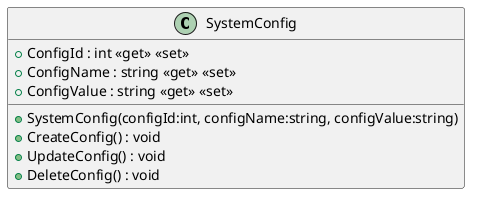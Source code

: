 @startuml
class SystemConfig {
    + ConfigId : int <<get>> <<set>>
    + ConfigName : string <<get>> <<set>>
    + ConfigValue : string <<get>> <<set>>
    + SystemConfig(configId:int, configName:string, configValue:string)
    + CreateConfig() : void
    + UpdateConfig() : void
    + DeleteConfig() : void
}
@enduml
